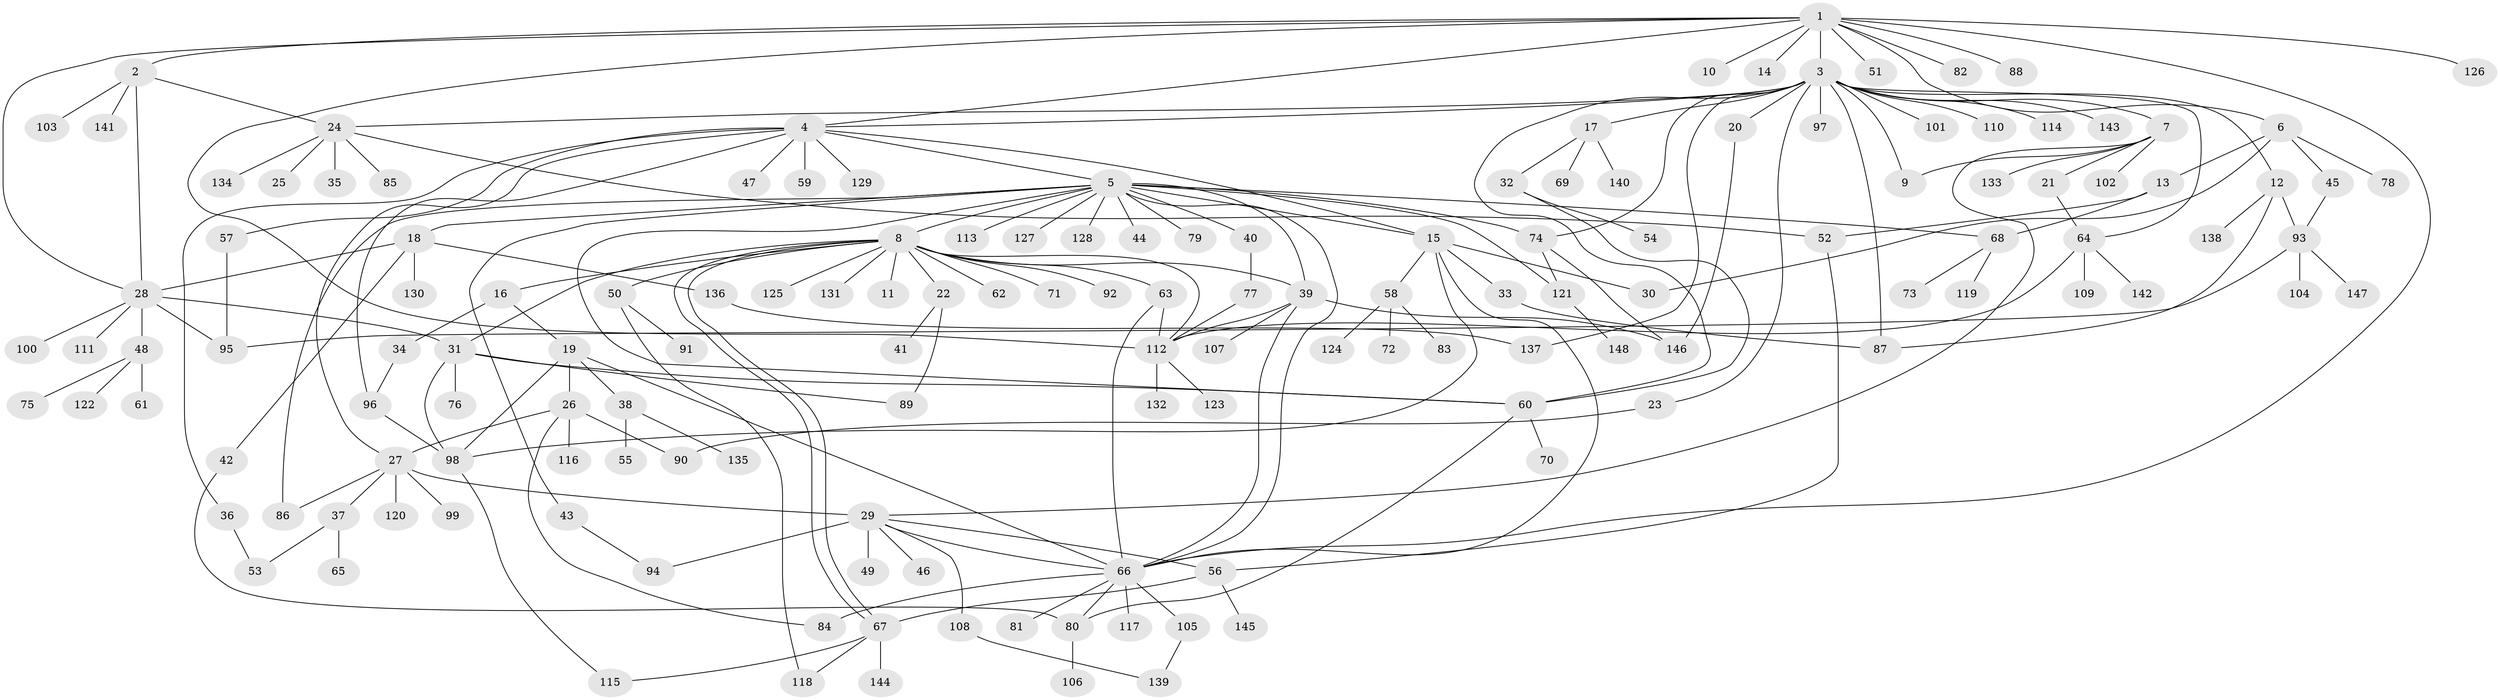 // Generated by graph-tools (version 1.1) at 2025/14/03/09/25 04:14:31]
// undirected, 148 vertices, 203 edges
graph export_dot {
graph [start="1"]
  node [color=gray90,style=filled];
  1;
  2;
  3;
  4;
  5;
  6;
  7;
  8;
  9;
  10;
  11;
  12;
  13;
  14;
  15;
  16;
  17;
  18;
  19;
  20;
  21;
  22;
  23;
  24;
  25;
  26;
  27;
  28;
  29;
  30;
  31;
  32;
  33;
  34;
  35;
  36;
  37;
  38;
  39;
  40;
  41;
  42;
  43;
  44;
  45;
  46;
  47;
  48;
  49;
  50;
  51;
  52;
  53;
  54;
  55;
  56;
  57;
  58;
  59;
  60;
  61;
  62;
  63;
  64;
  65;
  66;
  67;
  68;
  69;
  70;
  71;
  72;
  73;
  74;
  75;
  76;
  77;
  78;
  79;
  80;
  81;
  82;
  83;
  84;
  85;
  86;
  87;
  88;
  89;
  90;
  91;
  92;
  93;
  94;
  95;
  96;
  97;
  98;
  99;
  100;
  101;
  102;
  103;
  104;
  105;
  106;
  107;
  108;
  109;
  110;
  111;
  112;
  113;
  114;
  115;
  116;
  117;
  118;
  119;
  120;
  121;
  122;
  123;
  124;
  125;
  126;
  127;
  128;
  129;
  130;
  131;
  132;
  133;
  134;
  135;
  136;
  137;
  138;
  139;
  140;
  141;
  142;
  143;
  144;
  145;
  146;
  147;
  148;
  1 -- 2;
  1 -- 3;
  1 -- 4;
  1 -- 6;
  1 -- 10;
  1 -- 14;
  1 -- 28;
  1 -- 51;
  1 -- 66;
  1 -- 82;
  1 -- 88;
  1 -- 112;
  1 -- 126;
  2 -- 24;
  2 -- 28;
  2 -- 103;
  2 -- 141;
  3 -- 4;
  3 -- 7;
  3 -- 9;
  3 -- 12;
  3 -- 17;
  3 -- 20;
  3 -- 23;
  3 -- 24;
  3 -- 60;
  3 -- 64;
  3 -- 74;
  3 -- 87;
  3 -- 97;
  3 -- 101;
  3 -- 110;
  3 -- 114;
  3 -- 137;
  3 -- 143;
  4 -- 5;
  4 -- 15;
  4 -- 27;
  4 -- 36;
  4 -- 47;
  4 -- 57;
  4 -- 59;
  4 -- 96;
  4 -- 129;
  5 -- 8;
  5 -- 15;
  5 -- 18;
  5 -- 39;
  5 -- 40;
  5 -- 43;
  5 -- 44;
  5 -- 60;
  5 -- 66;
  5 -- 68;
  5 -- 74;
  5 -- 79;
  5 -- 86;
  5 -- 113;
  5 -- 121;
  5 -- 127;
  5 -- 128;
  6 -- 13;
  6 -- 30;
  6 -- 45;
  6 -- 78;
  7 -- 9;
  7 -- 21;
  7 -- 29;
  7 -- 102;
  7 -- 133;
  8 -- 11;
  8 -- 16;
  8 -- 22;
  8 -- 31;
  8 -- 39;
  8 -- 50;
  8 -- 62;
  8 -- 63;
  8 -- 67;
  8 -- 67;
  8 -- 71;
  8 -- 92;
  8 -- 112;
  8 -- 125;
  8 -- 131;
  12 -- 87;
  12 -- 93;
  12 -- 138;
  13 -- 52;
  13 -- 68;
  15 -- 30;
  15 -- 33;
  15 -- 58;
  15 -- 66;
  15 -- 98;
  16 -- 19;
  16 -- 34;
  17 -- 32;
  17 -- 69;
  17 -- 140;
  18 -- 28;
  18 -- 42;
  18 -- 130;
  18 -- 136;
  19 -- 26;
  19 -- 38;
  19 -- 66;
  19 -- 98;
  20 -- 146;
  21 -- 64;
  22 -- 41;
  22 -- 89;
  23 -- 90;
  24 -- 25;
  24 -- 35;
  24 -- 52;
  24 -- 85;
  24 -- 134;
  26 -- 27;
  26 -- 84;
  26 -- 90;
  26 -- 116;
  27 -- 29;
  27 -- 37;
  27 -- 86;
  27 -- 99;
  27 -- 120;
  28 -- 31;
  28 -- 48;
  28 -- 95;
  28 -- 100;
  28 -- 111;
  29 -- 46;
  29 -- 49;
  29 -- 56;
  29 -- 66;
  29 -- 94;
  29 -- 108;
  31 -- 60;
  31 -- 76;
  31 -- 89;
  31 -- 98;
  32 -- 54;
  32 -- 60;
  33 -- 87;
  34 -- 96;
  36 -- 53;
  37 -- 53;
  37 -- 65;
  38 -- 55;
  38 -- 135;
  39 -- 66;
  39 -- 107;
  39 -- 112;
  39 -- 146;
  40 -- 77;
  42 -- 80;
  43 -- 94;
  45 -- 93;
  48 -- 61;
  48 -- 75;
  48 -- 122;
  50 -- 91;
  50 -- 118;
  52 -- 56;
  56 -- 67;
  56 -- 145;
  57 -- 95;
  58 -- 72;
  58 -- 83;
  58 -- 124;
  60 -- 70;
  60 -- 80;
  63 -- 66;
  63 -- 112;
  64 -- 109;
  64 -- 112;
  64 -- 142;
  66 -- 80;
  66 -- 81;
  66 -- 84;
  66 -- 105;
  66 -- 117;
  67 -- 115;
  67 -- 118;
  67 -- 144;
  68 -- 73;
  68 -- 119;
  74 -- 121;
  74 -- 146;
  77 -- 112;
  80 -- 106;
  93 -- 95;
  93 -- 104;
  93 -- 147;
  96 -- 98;
  98 -- 115;
  105 -- 139;
  108 -- 139;
  112 -- 123;
  112 -- 132;
  121 -- 148;
  136 -- 137;
}
